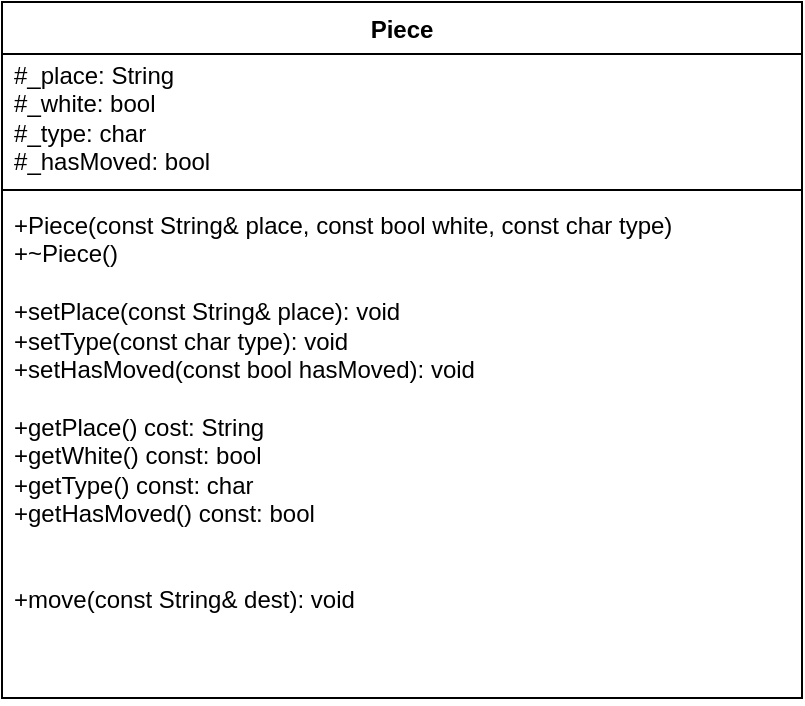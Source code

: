 <mxfile version="25.0.3">
  <diagram id="C5RBs43oDa-KdzZeNtuy" name="Page-1">
    <mxGraphModel dx="1434" dy="738" grid="1" gridSize="10" guides="1" tooltips="1" connect="1" arrows="1" fold="1" page="1" pageScale="1" pageWidth="827" pageHeight="1169" math="0" shadow="0">
      <root>
        <mxCell id="WIyWlLk6GJQsqaUBKTNV-0" />
        <mxCell id="WIyWlLk6GJQsqaUBKTNV-1" parent="WIyWlLk6GJQsqaUBKTNV-0" />
        <mxCell id="d8s1Xq8_TLy2aHuGUMDL-6" value="Piece" style="swimlane;fontStyle=1;align=center;verticalAlign=top;childLayout=stackLayout;horizontal=1;startSize=26;horizontalStack=0;resizeParent=1;resizeParentMax=0;resizeLast=0;collapsible=1;marginBottom=0;whiteSpace=wrap;html=1;" vertex="1" parent="WIyWlLk6GJQsqaUBKTNV-1">
          <mxGeometry x="140" y="130" width="400" height="348" as="geometry" />
        </mxCell>
        <mxCell id="d8s1Xq8_TLy2aHuGUMDL-7" value="#_place: String&lt;div&gt;#&lt;span style=&quot;background-color: initial;&quot;&gt;_white&lt;/span&gt;&lt;span style=&quot;background-color: initial;&quot;&gt;: bool&lt;/span&gt;&lt;/div&gt;&lt;div&gt;#&lt;span style=&quot;background-color: initial;&quot;&gt;_type:&amp;nbsp;&lt;/span&gt;&lt;span style=&quot;background-color: initial;&quot;&gt;char&lt;/span&gt;&lt;/div&gt;&lt;div&gt;#&lt;span style=&quot;background-color: initial;&quot;&gt;_hasMoved:&amp;nbsp;&lt;/span&gt;&lt;span style=&quot;background-color: initial;&quot;&gt;bool&lt;/span&gt;&lt;/div&gt;" style="text;strokeColor=none;fillColor=none;align=left;verticalAlign=middle;spacingLeft=4;spacingRight=4;overflow=hidden;rotatable=0;points=[[0,0.5],[1,0.5]];portConstraint=eastwest;html=1;whiteSpace=wrap;labelBackgroundColor=none;" vertex="1" parent="d8s1Xq8_TLy2aHuGUMDL-6">
          <mxGeometry y="26" width="400" height="64" as="geometry" />
        </mxCell>
        <mxCell id="d8s1Xq8_TLy2aHuGUMDL-8" value="" style="line;strokeWidth=1;fillColor=none;align=left;verticalAlign=middle;spacingTop=-1;spacingLeft=3;spacingRight=3;rotatable=0;labelPosition=right;points=[];portConstraint=eastwest;strokeColor=inherit;" vertex="1" parent="d8s1Xq8_TLy2aHuGUMDL-6">
          <mxGeometry y="90" width="400" height="8" as="geometry" />
        </mxCell>
        <mxCell id="d8s1Xq8_TLy2aHuGUMDL-9" value="+Piece(const String&amp;amp; place, const bool white, const char type)&lt;div&gt;+~Piece()&lt;/div&gt;&lt;div&gt;&lt;br&gt;&lt;/div&gt;&lt;div&gt;+setPlace(const String&amp;amp; place):&amp;nbsp;&lt;span style=&quot;background-color: initial;&quot;&gt;void&lt;/span&gt;&lt;/div&gt;&lt;div&gt;&lt;span style=&quot;background-color: initial;&quot;&gt;+&lt;/span&gt;&lt;span style=&quot;background-color: initial;&quot;&gt;setType(const char type):&amp;nbsp;&lt;/span&gt;&lt;span style=&quot;background-color: initial;&quot;&gt;void&lt;/span&gt;&lt;/div&gt;&lt;div&gt;&lt;span style=&quot;background-color: initial;&quot;&gt;+&lt;/span&gt;&lt;span style=&quot;background-color: initial;&quot;&gt;setHasMoved(const bool hasMoved):&amp;nbsp;&lt;/span&gt;&lt;span style=&quot;background-color: initial;&quot;&gt;void&lt;/span&gt;&lt;/div&gt;&lt;div&gt;&lt;span style=&quot;background-color: initial;&quot;&gt;&lt;br&gt;&lt;/span&gt;&lt;/div&gt;&lt;div&gt;&lt;span style=&quot;background-color: initial;&quot;&gt;+getPlace() cost:&amp;nbsp;&lt;/span&gt;&lt;span style=&quot;background-color: initial;&quot;&gt;String&lt;/span&gt;&lt;/div&gt;&lt;div&gt;&lt;span style=&quot;background-color: initial;&quot;&gt;+getWhite() const:&amp;nbsp;&lt;/span&gt;&lt;span style=&quot;background-color: initial;&quot;&gt;bool&lt;/span&gt;&lt;/div&gt;&lt;div&gt;&lt;span style=&quot;background-color: initial;&quot;&gt;+getType() const:&amp;nbsp;&lt;/span&gt;&lt;span style=&quot;background-color: initial;&quot;&gt;char&lt;/span&gt;&lt;/div&gt;&lt;div&gt;&lt;span style=&quot;background-color: initial;&quot;&gt;+getHasMoved() const:&amp;nbsp;&lt;/span&gt;&lt;span style=&quot;background-color: initial;&quot;&gt;bool&lt;/span&gt;&lt;/div&gt;&lt;div&gt;&lt;span style=&quot;background-color: initial;&quot;&gt;&lt;br&gt;&lt;/span&gt;&lt;/div&gt;&lt;div&gt;&lt;span style=&quot;background-color: initial;&quot;&gt;&lt;br&gt;&lt;/span&gt;&lt;/div&gt;&lt;div&gt;&lt;span style=&quot;background-color: initial;&quot;&gt;+move(const String&amp;amp; dest): void&lt;/span&gt;&lt;/div&gt;&lt;div&gt;&lt;span style=&quot;background-color: initial;&quot;&gt;&lt;br&gt;&lt;/span&gt;&lt;/div&gt;&lt;div&gt;&lt;span style=&quot;background-color: initial;&quot;&gt;&lt;br&gt;&lt;/span&gt;&lt;/div&gt;" style="text;strokeColor=none;fillColor=none;align=left;verticalAlign=top;spacingLeft=4;spacingRight=4;overflow=hidden;rotatable=0;points=[[0,0.5],[1,0.5]];portConstraint=eastwest;whiteSpace=wrap;html=1;" vertex="1" parent="d8s1Xq8_TLy2aHuGUMDL-6">
          <mxGeometry y="98" width="400" height="250" as="geometry" />
        </mxCell>
      </root>
    </mxGraphModel>
  </diagram>
</mxfile>
